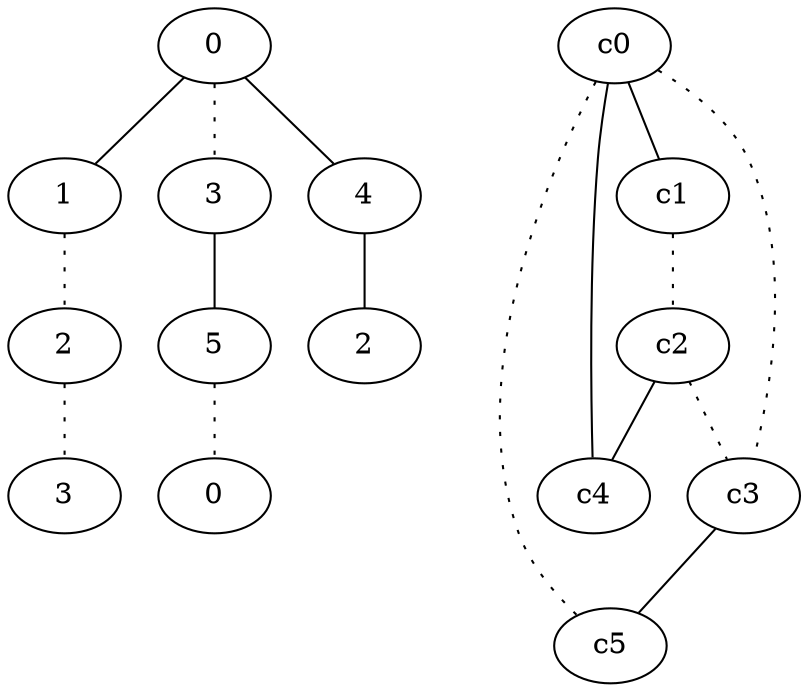 graph {
a0[label=0];
a1[label=1];
a2[label=2];
a3[label=3];
a4[label=3];
a5[label=5];
a6[label=0];
a7[label=4];
a8[label=2];
a0 -- a1;
a0 -- a4 [style=dotted];
a0 -- a7;
a1 -- a2 [style=dotted];
a2 -- a3 [style=dotted];
a4 -- a5;
a5 -- a6 [style=dotted];
a7 -- a8;
c0 -- c1;
c0 -- c3 [style=dotted];
c0 -- c4;
c0 -- c5 [style=dotted];
c1 -- c2 [style=dotted];
c2 -- c3 [style=dotted];
c2 -- c4;
c3 -- c5;
}
